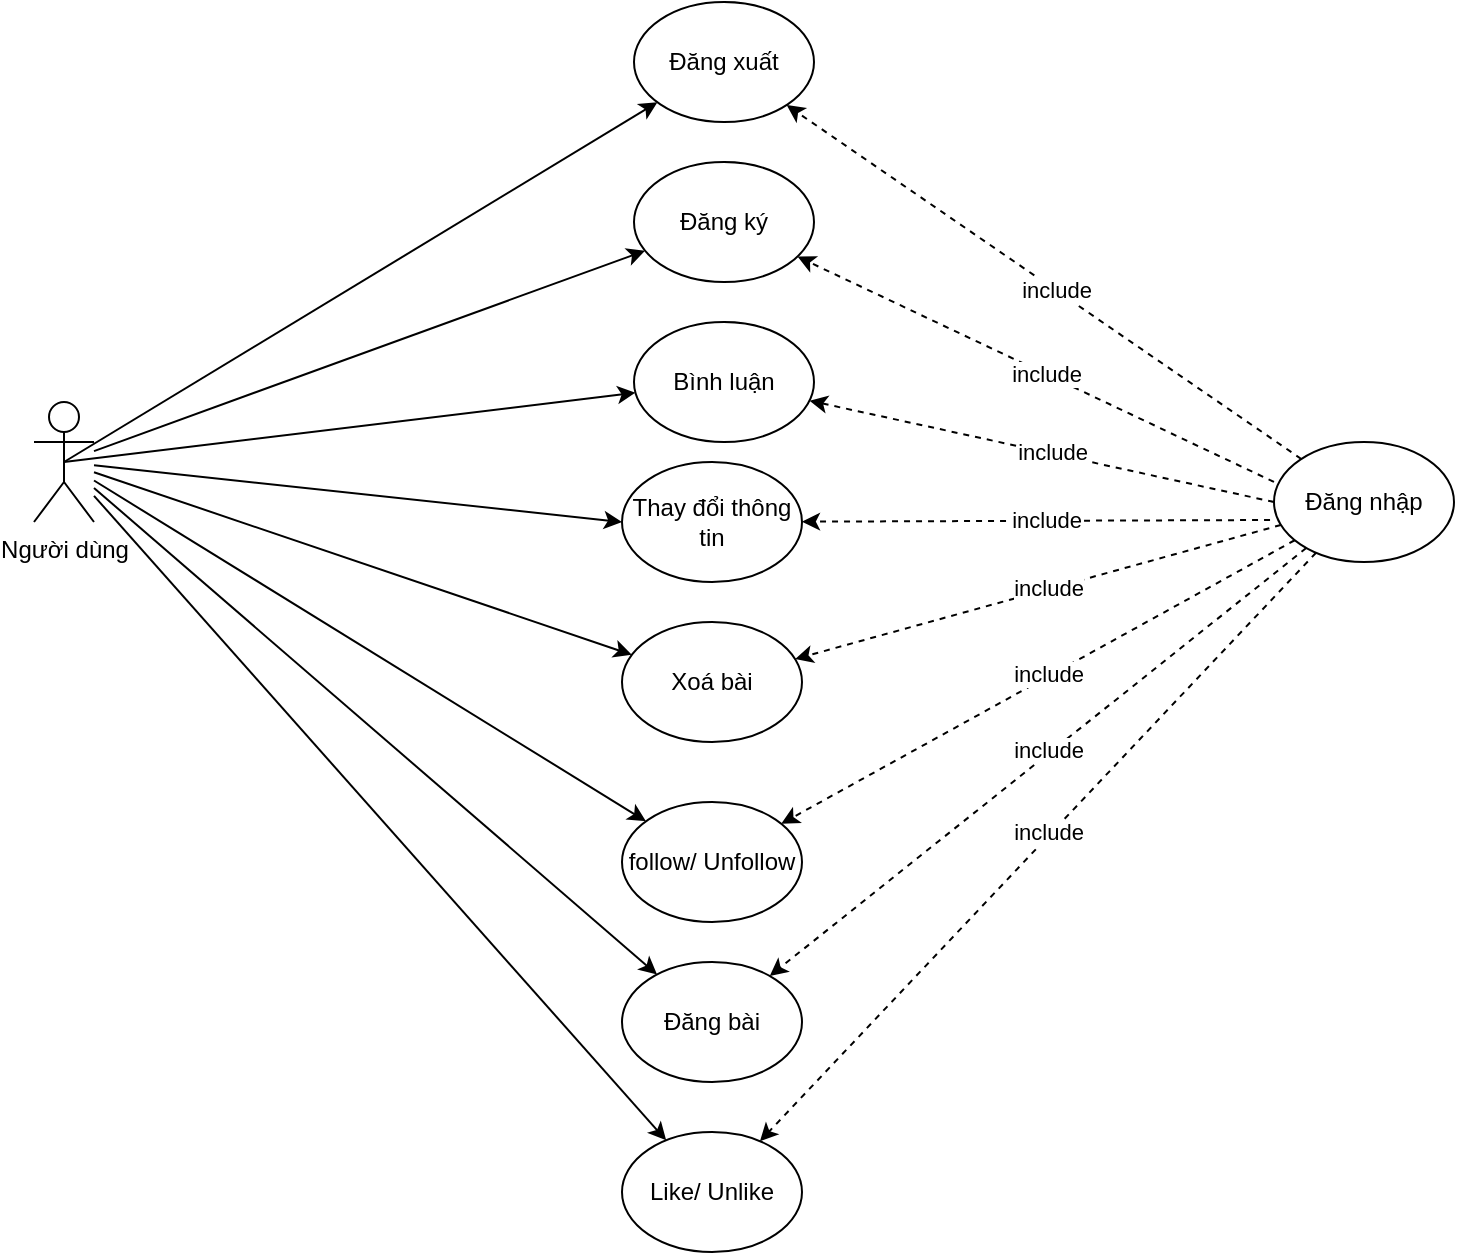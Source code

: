 <mxfile version="25.0.3">
  <diagram name="Page-1" id="P0i62Lsr8nZf01zvgU4D">
    <mxGraphModel dx="954" dy="1816" grid="1" gridSize="10" guides="1" tooltips="1" connect="1" arrows="1" fold="1" page="1" pageScale="1" pageWidth="827" pageHeight="1169" math="0" shadow="0">
      <root>
        <mxCell id="0" />
        <mxCell id="1" parent="0" />
        <mxCell id="otNJ-YdbA0RuSrqyy-aq-1" value="Người dùng" style="shape=umlActor;verticalLabelPosition=bottom;verticalAlign=top;html=1;outlineConnect=0;" parent="1" vertex="1">
          <mxGeometry x="30" y="190" width="30" height="60" as="geometry" />
        </mxCell>
        <mxCell id="otNJ-YdbA0RuSrqyy-aq-3" value="Đăng ký" style="ellipse;whiteSpace=wrap;html=1;" parent="1" vertex="1">
          <mxGeometry x="330" y="70" width="90" height="60" as="geometry" />
        </mxCell>
        <mxCell id="otNJ-YdbA0RuSrqyy-aq-4" value="Đăng nhập" style="ellipse;whiteSpace=wrap;html=1;" parent="1" vertex="1">
          <mxGeometry x="650" y="210" width="90" height="60" as="geometry" />
        </mxCell>
        <mxCell id="otNJ-YdbA0RuSrqyy-aq-5" value="Thay đổi thông tin" style="ellipse;whiteSpace=wrap;html=1;" parent="1" vertex="1">
          <mxGeometry x="324" y="220" width="90" height="60" as="geometry" />
        </mxCell>
        <mxCell id="otNJ-YdbA0RuSrqyy-aq-6" value="Đăng bài" style="ellipse;whiteSpace=wrap;html=1;" parent="1" vertex="1">
          <mxGeometry x="324" y="470" width="90" height="60" as="geometry" />
        </mxCell>
        <mxCell id="otNJ-YdbA0RuSrqyy-aq-8" value="Like/ Unlike" style="ellipse;whiteSpace=wrap;html=1;" parent="1" vertex="1">
          <mxGeometry x="324" y="555" width="90" height="60" as="geometry" />
        </mxCell>
        <mxCell id="otNJ-YdbA0RuSrqyy-aq-9" value="follow/ Unfollow" style="ellipse;whiteSpace=wrap;html=1;" parent="1" vertex="1">
          <mxGeometry x="324" y="390" width="90" height="60" as="geometry" />
        </mxCell>
        <mxCell id="otNJ-YdbA0RuSrqyy-aq-10" value="Đăng xuất" style="ellipse;whiteSpace=wrap;html=1;" parent="1" vertex="1">
          <mxGeometry x="330" y="-10" width="90" height="60" as="geometry" />
        </mxCell>
        <mxCell id="otNJ-YdbA0RuSrqyy-aq-12" value="" style="endArrow=classic;html=1;rounded=0;entryX=0;entryY=0.5;entryDx=0;entryDy=0;" parent="1" source="otNJ-YdbA0RuSrqyy-aq-1" target="otNJ-YdbA0RuSrqyy-aq-5" edge="1">
          <mxGeometry width="50" height="50" relative="1" as="geometry">
            <mxPoint x="396" y="355" as="sourcePoint" />
            <mxPoint x="446" y="305" as="targetPoint" />
          </mxGeometry>
        </mxCell>
        <mxCell id="otNJ-YdbA0RuSrqyy-aq-13" value="" style="endArrow=classic;html=1;rounded=0;" parent="1" source="otNJ-YdbA0RuSrqyy-aq-1" target="otNJ-YdbA0RuSrqyy-aq-3" edge="1">
          <mxGeometry width="50" height="50" relative="1" as="geometry">
            <mxPoint x="396" y="355" as="sourcePoint" />
            <mxPoint x="446" y="305" as="targetPoint" />
          </mxGeometry>
        </mxCell>
        <mxCell id="otNJ-YdbA0RuSrqyy-aq-14" value="" style="endArrow=classic;html=1;rounded=0;" parent="1" source="otNJ-YdbA0RuSrqyy-aq-1" target="otNJ-YdbA0RuSrqyy-aq-6" edge="1">
          <mxGeometry width="50" height="50" relative="1" as="geometry">
            <mxPoint x="396" y="355" as="sourcePoint" />
            <mxPoint x="446" y="305" as="targetPoint" />
          </mxGeometry>
        </mxCell>
        <mxCell id="otNJ-YdbA0RuSrqyy-aq-16" value="Bình luận" style="ellipse;whiteSpace=wrap;html=1;" parent="1" vertex="1">
          <mxGeometry x="330" y="150" width="90" height="60" as="geometry" />
        </mxCell>
        <mxCell id="otNJ-YdbA0RuSrqyy-aq-17" value="" style="endArrow=classic;html=1;rounded=0;exitX=0.5;exitY=0.5;exitDx=0;exitDy=0;exitPerimeter=0;" parent="1" source="otNJ-YdbA0RuSrqyy-aq-1" target="otNJ-YdbA0RuSrqyy-aq-16" edge="1">
          <mxGeometry width="50" height="50" relative="1" as="geometry">
            <mxPoint x="760" y="270.25" as="sourcePoint" />
            <mxPoint x="500" y="310" as="targetPoint" />
          </mxGeometry>
        </mxCell>
        <mxCell id="otNJ-YdbA0RuSrqyy-aq-40" value="" style="endArrow=classic;html=1;rounded=0;" parent="1" source="otNJ-YdbA0RuSrqyy-aq-1" target="otNJ-YdbA0RuSrqyy-aq-9" edge="1">
          <mxGeometry width="50" height="50" relative="1" as="geometry">
            <mxPoint x="450" y="360" as="sourcePoint" />
            <mxPoint x="500" y="310" as="targetPoint" />
          </mxGeometry>
        </mxCell>
        <mxCell id="otNJ-YdbA0RuSrqyy-aq-44" value="Xoá bài" style="ellipse;whiteSpace=wrap;html=1;" parent="1" vertex="1">
          <mxGeometry x="324" y="300" width="90" height="60" as="geometry" />
        </mxCell>
        <mxCell id="otNJ-YdbA0RuSrqyy-aq-45" value="" style="endArrow=classic;html=1;rounded=0;" parent="1" source="otNJ-YdbA0RuSrqyy-aq-1" target="otNJ-YdbA0RuSrqyy-aq-44" edge="1">
          <mxGeometry width="50" height="50" relative="1" as="geometry">
            <mxPoint x="356" y="306" as="sourcePoint" />
            <mxPoint x="419" y="393" as="targetPoint" />
          </mxGeometry>
        </mxCell>
        <mxCell id="6IusGilTmA2tV_952YSb-1" value="" style="endArrow=classic;html=1;rounded=0;" parent="1" source="otNJ-YdbA0RuSrqyy-aq-1" target="otNJ-YdbA0RuSrqyy-aq-8" edge="1">
          <mxGeometry width="50" height="50" relative="1" as="geometry">
            <mxPoint x="356" y="306" as="sourcePoint" />
            <mxPoint x="419" y="393" as="targetPoint" />
          </mxGeometry>
        </mxCell>
        <mxCell id="c1hRXIUjMHNcRCEe-DUK-1" value="" style="endArrow=classic;html=1;rounded=0;exitX=0.5;exitY=0.5;exitDx=0;exitDy=0;exitPerimeter=0;" edge="1" parent="1" source="otNJ-YdbA0RuSrqyy-aq-1" target="otNJ-YdbA0RuSrqyy-aq-10">
          <mxGeometry width="50" height="50" relative="1" as="geometry">
            <mxPoint x="320" y="280" as="sourcePoint" />
            <mxPoint x="354" y="100" as="targetPoint" />
          </mxGeometry>
        </mxCell>
        <mxCell id="c1hRXIUjMHNcRCEe-DUK-2" value="" style="endArrow=classic;html=1;rounded=0;dashed=1;" edge="1" parent="1" source="otNJ-YdbA0RuSrqyy-aq-4" target="otNJ-YdbA0RuSrqyy-aq-10">
          <mxGeometry width="50" height="50" relative="1" as="geometry">
            <mxPoint x="390" y="350" as="sourcePoint" />
            <mxPoint x="740" y="90" as="targetPoint" />
          </mxGeometry>
        </mxCell>
        <mxCell id="c1hRXIUjMHNcRCEe-DUK-3" value="include" style="edgeLabel;html=1;align=center;verticalAlign=middle;resizable=0;points=[];" vertex="1" connectable="0" parent="c1hRXIUjMHNcRCEe-DUK-2">
          <mxGeometry x="-0.048" y="-1" relative="1" as="geometry">
            <mxPoint x="-1" as="offset" />
          </mxGeometry>
        </mxCell>
        <mxCell id="c1hRXIUjMHNcRCEe-DUK-5" value="" style="endArrow=classic;html=1;rounded=0;dashed=1;exitX=0;exitY=0.333;exitDx=0;exitDy=0;exitPerimeter=0;" edge="1" parent="1" source="otNJ-YdbA0RuSrqyy-aq-4" target="otNJ-YdbA0RuSrqyy-aq-3">
          <mxGeometry width="50" height="50" relative="1" as="geometry">
            <mxPoint x="674" y="228" as="sourcePoint" />
            <mxPoint x="416" y="52" as="targetPoint" />
          </mxGeometry>
        </mxCell>
        <mxCell id="c1hRXIUjMHNcRCEe-DUK-6" value="include" style="edgeLabel;html=1;align=center;verticalAlign=middle;resizable=0;points=[];" vertex="1" connectable="0" parent="c1hRXIUjMHNcRCEe-DUK-5">
          <mxGeometry x="-0.048" y="-1" relative="1" as="geometry">
            <mxPoint x="-1" as="offset" />
          </mxGeometry>
        </mxCell>
        <mxCell id="c1hRXIUjMHNcRCEe-DUK-7" value="" style="endArrow=classic;html=1;rounded=0;dashed=1;exitX=0;exitY=0.5;exitDx=0;exitDy=0;" edge="1" parent="1" source="otNJ-YdbA0RuSrqyy-aq-4" target="otNJ-YdbA0RuSrqyy-aq-16">
          <mxGeometry width="50" height="50" relative="1" as="geometry">
            <mxPoint x="684" y="238" as="sourcePoint" />
            <mxPoint x="426" y="62" as="targetPoint" />
          </mxGeometry>
        </mxCell>
        <mxCell id="c1hRXIUjMHNcRCEe-DUK-8" value="include" style="edgeLabel;html=1;align=center;verticalAlign=middle;resizable=0;points=[];" vertex="1" connectable="0" parent="c1hRXIUjMHNcRCEe-DUK-7">
          <mxGeometry x="-0.048" y="-1" relative="1" as="geometry">
            <mxPoint x="-1" as="offset" />
          </mxGeometry>
        </mxCell>
        <mxCell id="c1hRXIUjMHNcRCEe-DUK-9" value="" style="endArrow=classic;html=1;rounded=0;dashed=1;exitX=-0.022;exitY=0.65;exitDx=0;exitDy=0;exitPerimeter=0;" edge="1" parent="1" source="otNJ-YdbA0RuSrqyy-aq-4" target="otNJ-YdbA0RuSrqyy-aq-5">
          <mxGeometry width="50" height="50" relative="1" as="geometry">
            <mxPoint x="694" y="248" as="sourcePoint" />
            <mxPoint x="436" y="72" as="targetPoint" />
          </mxGeometry>
        </mxCell>
        <mxCell id="c1hRXIUjMHNcRCEe-DUK-10" value="include" style="edgeLabel;html=1;align=center;verticalAlign=middle;resizable=0;points=[];" vertex="1" connectable="0" parent="c1hRXIUjMHNcRCEe-DUK-9">
          <mxGeometry x="-0.048" y="-1" relative="1" as="geometry">
            <mxPoint x="-1" as="offset" />
          </mxGeometry>
        </mxCell>
        <mxCell id="c1hRXIUjMHNcRCEe-DUK-11" value="" style="endArrow=classic;html=1;rounded=0;dashed=1;" edge="1" parent="1" source="otNJ-YdbA0RuSrqyy-aq-4" target="otNJ-YdbA0RuSrqyy-aq-44">
          <mxGeometry width="50" height="50" relative="1" as="geometry">
            <mxPoint x="740" y="555" as="sourcePoint" />
            <mxPoint x="482" y="379" as="targetPoint" />
          </mxGeometry>
        </mxCell>
        <mxCell id="c1hRXIUjMHNcRCEe-DUK-12" value="include" style="edgeLabel;html=1;align=center;verticalAlign=middle;resizable=0;points=[];" vertex="1" connectable="0" parent="c1hRXIUjMHNcRCEe-DUK-11">
          <mxGeometry x="-0.048" y="-1" relative="1" as="geometry">
            <mxPoint x="-1" as="offset" />
          </mxGeometry>
        </mxCell>
        <mxCell id="c1hRXIUjMHNcRCEe-DUK-13" value="" style="endArrow=classic;html=1;rounded=0;dashed=1;" edge="1" parent="1" source="otNJ-YdbA0RuSrqyy-aq-4" target="otNJ-YdbA0RuSrqyy-aq-9">
          <mxGeometry width="50" height="50" relative="1" as="geometry">
            <mxPoint x="750" y="565" as="sourcePoint" />
            <mxPoint x="492" y="389" as="targetPoint" />
          </mxGeometry>
        </mxCell>
        <mxCell id="c1hRXIUjMHNcRCEe-DUK-14" value="include" style="edgeLabel;html=1;align=center;verticalAlign=middle;resizable=0;points=[];" vertex="1" connectable="0" parent="c1hRXIUjMHNcRCEe-DUK-13">
          <mxGeometry x="-0.048" y="-1" relative="1" as="geometry">
            <mxPoint x="-1" as="offset" />
          </mxGeometry>
        </mxCell>
        <mxCell id="c1hRXIUjMHNcRCEe-DUK-15" value="" style="endArrow=classic;html=1;rounded=0;dashed=1;" edge="1" parent="1" source="otNJ-YdbA0RuSrqyy-aq-4" target="otNJ-YdbA0RuSrqyy-aq-6">
          <mxGeometry width="50" height="50" relative="1" as="geometry">
            <mxPoint x="760" y="575" as="sourcePoint" />
            <mxPoint x="502" y="399" as="targetPoint" />
          </mxGeometry>
        </mxCell>
        <mxCell id="c1hRXIUjMHNcRCEe-DUK-16" value="include" style="edgeLabel;html=1;align=center;verticalAlign=middle;resizable=0;points=[];" vertex="1" connectable="0" parent="c1hRXIUjMHNcRCEe-DUK-15">
          <mxGeometry x="-0.048" y="-1" relative="1" as="geometry">
            <mxPoint x="-1" as="offset" />
          </mxGeometry>
        </mxCell>
        <mxCell id="c1hRXIUjMHNcRCEe-DUK-17" value="" style="endArrow=classic;html=1;rounded=0;dashed=1;" edge="1" parent="1" source="otNJ-YdbA0RuSrqyy-aq-4" target="otNJ-YdbA0RuSrqyy-aq-8">
          <mxGeometry width="50" height="50" relative="1" as="geometry">
            <mxPoint x="770" y="585" as="sourcePoint" />
            <mxPoint x="512" y="409" as="targetPoint" />
          </mxGeometry>
        </mxCell>
        <mxCell id="c1hRXIUjMHNcRCEe-DUK-18" value="include" style="edgeLabel;html=1;align=center;verticalAlign=middle;resizable=0;points=[];" vertex="1" connectable="0" parent="c1hRXIUjMHNcRCEe-DUK-17">
          <mxGeometry x="-0.048" y="-1" relative="1" as="geometry">
            <mxPoint x="-1" as="offset" />
          </mxGeometry>
        </mxCell>
      </root>
    </mxGraphModel>
  </diagram>
</mxfile>
